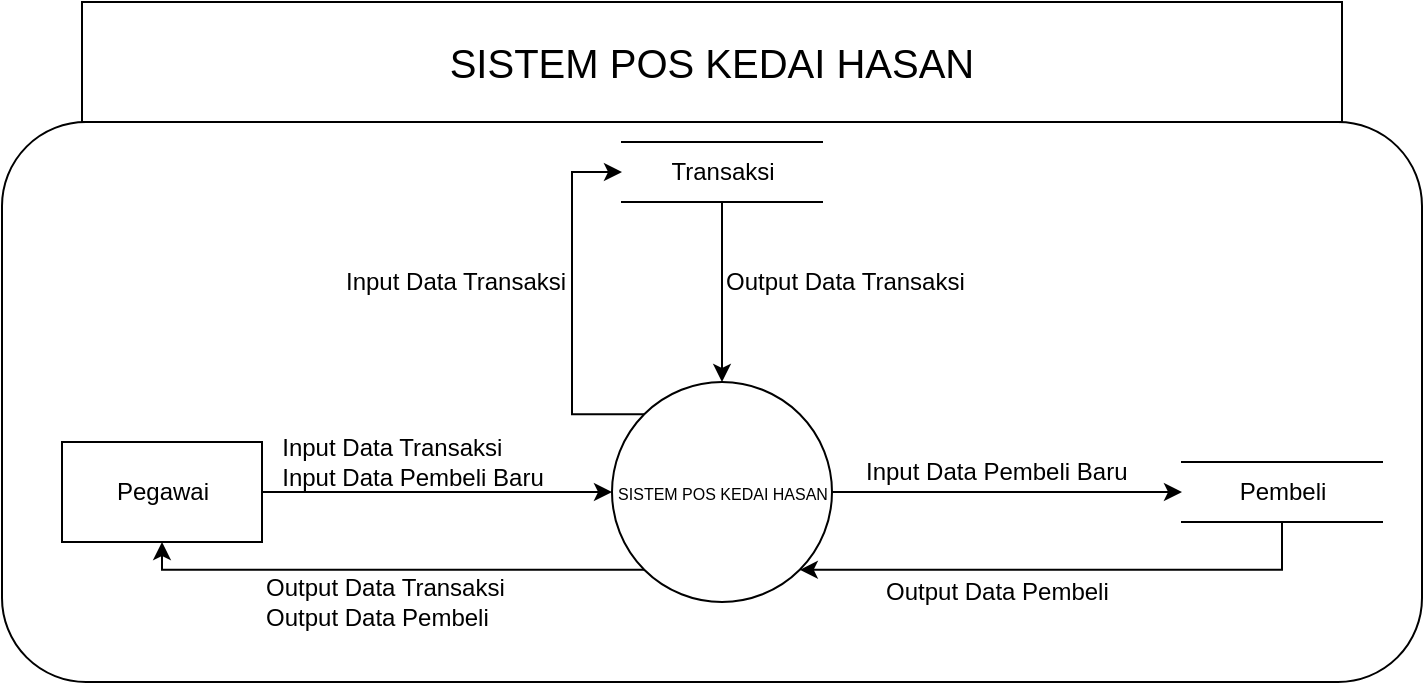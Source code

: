 <mxfile version="18.1.3" type="github">
  <diagram id="mB7NIjY41AJw3-a7w4q8" name="Page-1">
    <mxGraphModel dx="868" dy="385" grid="1" gridSize="10" guides="1" tooltips="1" connect="1" arrows="1" fold="1" page="1" pageScale="1" pageWidth="827" pageHeight="1169" math="0" shadow="0">
      <root>
        <mxCell id="0" />
        <mxCell id="1" parent="0" />
        <mxCell id="NaWRQC0jXDxwDUXHI0bC-23" value="" style="rounded=1;whiteSpace=wrap;html=1;fontSize=12;" vertex="1" parent="1">
          <mxGeometry x="50" y="120" width="710" height="280" as="geometry" />
        </mxCell>
        <mxCell id="NaWRQC0jXDxwDUXHI0bC-12" style="edgeStyle=orthogonalEdgeStyle;rounded=0;orthogonalLoop=1;jettySize=auto;html=1;exitX=0;exitY=0;exitDx=0;exitDy=0;entryX=0;entryY=0.5;entryDx=0;entryDy=0;fontSize=8;" edge="1" parent="1" source="NaWRQC0jXDxwDUXHI0bC-2" target="NaWRQC0jXDxwDUXHI0bC-4">
          <mxGeometry relative="1" as="geometry">
            <Array as="points">
              <mxPoint x="335" y="266" />
              <mxPoint x="335" y="145" />
            </Array>
          </mxGeometry>
        </mxCell>
        <mxCell id="NaWRQC0jXDxwDUXHI0bC-14" style="edgeStyle=orthogonalEdgeStyle;rounded=0;orthogonalLoop=1;jettySize=auto;html=1;exitX=1;exitY=0.5;exitDx=0;exitDy=0;entryX=0;entryY=0.5;entryDx=0;entryDy=0;fontSize=8;" edge="1" parent="1" source="NaWRQC0jXDxwDUXHI0bC-2" target="NaWRQC0jXDxwDUXHI0bC-5">
          <mxGeometry relative="1" as="geometry" />
        </mxCell>
        <mxCell id="NaWRQC0jXDxwDUXHI0bC-16" style="edgeStyle=orthogonalEdgeStyle;rounded=0;orthogonalLoop=1;jettySize=auto;html=1;exitX=0;exitY=1;exitDx=0;exitDy=0;entryX=0.5;entryY=1;entryDx=0;entryDy=0;fontSize=8;" edge="1" parent="1" source="NaWRQC0jXDxwDUXHI0bC-2" target="NaWRQC0jXDxwDUXHI0bC-3">
          <mxGeometry relative="1" as="geometry">
            <Array as="points">
              <mxPoint x="130" y="344" />
            </Array>
          </mxGeometry>
        </mxCell>
        <mxCell id="NaWRQC0jXDxwDUXHI0bC-2" value="&lt;div style=&quot;&quot;&gt;&lt;span style=&quot;background-color: initial;&quot;&gt;&lt;font style=&quot;font-size: 8px;&quot;&gt;SISTEM POS KEDAI HASAN&lt;/font&gt;&lt;/span&gt;&lt;/div&gt;" style="shape=ellipse;html=1;dashed=0;whitespace=wrap;aspect=fixed;perimeter=ellipsePerimeter;align=center;" vertex="1" parent="1">
          <mxGeometry x="355" y="250" width="110" height="110" as="geometry" />
        </mxCell>
        <mxCell id="NaWRQC0jXDxwDUXHI0bC-15" style="edgeStyle=orthogonalEdgeStyle;rounded=0;orthogonalLoop=1;jettySize=auto;html=1;exitX=1;exitY=0.5;exitDx=0;exitDy=0;entryX=0;entryY=0.5;entryDx=0;entryDy=0;fontSize=8;" edge="1" parent="1" source="NaWRQC0jXDxwDUXHI0bC-3" target="NaWRQC0jXDxwDUXHI0bC-2">
          <mxGeometry relative="1" as="geometry" />
        </mxCell>
        <mxCell id="NaWRQC0jXDxwDUXHI0bC-3" value="Pegawai" style="html=1;dashed=0;whitespace=wrap;" vertex="1" parent="1">
          <mxGeometry x="80" y="280" width="100" height="50" as="geometry" />
        </mxCell>
        <mxCell id="NaWRQC0jXDxwDUXHI0bC-13" style="edgeStyle=orthogonalEdgeStyle;rounded=0;orthogonalLoop=1;jettySize=auto;html=1;exitX=0.5;exitY=1;exitDx=0;exitDy=0;entryX=0.5;entryY=0;entryDx=0;entryDy=0;fontSize=8;" edge="1" parent="1" source="NaWRQC0jXDxwDUXHI0bC-4" target="NaWRQC0jXDxwDUXHI0bC-2">
          <mxGeometry relative="1" as="geometry">
            <Array as="points" />
          </mxGeometry>
        </mxCell>
        <mxCell id="NaWRQC0jXDxwDUXHI0bC-4" value="Transaksi" style="html=1;dashed=0;whitespace=wrap;shape=partialRectangle;right=0;left=0;" vertex="1" parent="1">
          <mxGeometry x="360" y="130" width="100" height="30" as="geometry" />
        </mxCell>
        <mxCell id="NaWRQC0jXDxwDUXHI0bC-11" style="edgeStyle=orthogonalEdgeStyle;rounded=0;orthogonalLoop=1;jettySize=auto;html=1;exitX=0.5;exitY=1;exitDx=0;exitDy=0;entryX=1;entryY=1;entryDx=0;entryDy=0;fontSize=8;" edge="1" parent="1" source="NaWRQC0jXDxwDUXHI0bC-5" target="NaWRQC0jXDxwDUXHI0bC-2">
          <mxGeometry relative="1" as="geometry" />
        </mxCell>
        <mxCell id="NaWRQC0jXDxwDUXHI0bC-5" value="Pembeli" style="html=1;dashed=0;whitespace=wrap;shape=partialRectangle;right=0;left=0;" vertex="1" parent="1">
          <mxGeometry x="640" y="290" width="100" height="30" as="geometry" />
        </mxCell>
        <mxCell id="NaWRQC0jXDxwDUXHI0bC-17" value="&lt;div style=&quot;text-align: left;&quot;&gt;&lt;span style=&quot;font-size: 12px; background-color: initial;&quot;&gt;Input Data Transaksi&lt;/span&gt;&lt;/div&gt;&lt;font style=&quot;font-size: 12px;&quot;&gt;&lt;div style=&quot;text-align: left;&quot;&gt;&lt;span style=&quot;background-color: initial;&quot;&gt;Input Data Pembeli Baru&lt;/span&gt;&lt;/div&gt;&lt;/font&gt;" style="text;html=1;align=center;verticalAlign=middle;resizable=0;points=[];autosize=1;strokeColor=none;fillColor=none;fontSize=8;" vertex="1" parent="1">
          <mxGeometry x="180" y="275" width="150" height="30" as="geometry" />
        </mxCell>
        <mxCell id="NaWRQC0jXDxwDUXHI0bC-18" value="&lt;div style=&quot;&quot;&gt;&lt;span style=&quot;font-size: 12px; background-color: initial;&quot;&gt;Input Data Transaksi&lt;/span&gt;&lt;/div&gt;" style="text;html=1;align=left;verticalAlign=middle;resizable=0;points=[];autosize=1;strokeColor=none;fillColor=none;fontSize=8;" vertex="1" parent="1">
          <mxGeometry x="220" y="190" width="130" height="20" as="geometry" />
        </mxCell>
        <mxCell id="NaWRQC0jXDxwDUXHI0bC-19" value="&lt;div style=&quot;&quot;&gt;&lt;span style=&quot;font-size: 12px; background-color: initial;&quot;&gt;Input Data Pembeli Baru&lt;/span&gt;&lt;/div&gt;" style="text;html=1;align=left;verticalAlign=middle;resizable=0;points=[];autosize=1;strokeColor=none;fillColor=none;fontSize=8;" vertex="1" parent="1">
          <mxGeometry x="480" y="285" width="150" height="20" as="geometry" />
        </mxCell>
        <mxCell id="NaWRQC0jXDxwDUXHI0bC-20" value="&lt;div style=&quot;&quot;&gt;&lt;span style=&quot;font-size: 12px; background-color: initial;&quot;&gt;Output Data Transaksi&lt;/span&gt;&lt;/div&gt;" style="text;html=1;align=left;verticalAlign=middle;resizable=0;points=[];autosize=1;strokeColor=none;fillColor=none;fontSize=8;" vertex="1" parent="1">
          <mxGeometry x="410" y="190" width="130" height="20" as="geometry" />
        </mxCell>
        <mxCell id="NaWRQC0jXDxwDUXHI0bC-21" value="&lt;div style=&quot;&quot;&gt;&lt;span style=&quot;font-size: 12px; background-color: initial;&quot;&gt;Output Data Pembeli&lt;/span&gt;&lt;/div&gt;" style="text;html=1;align=left;verticalAlign=middle;resizable=0;points=[];autosize=1;strokeColor=none;fillColor=none;fontSize=8;" vertex="1" parent="1">
          <mxGeometry x="490" y="345" width="130" height="20" as="geometry" />
        </mxCell>
        <mxCell id="NaWRQC0jXDxwDUXHI0bC-22" value="&lt;div style=&quot;&quot;&gt;&lt;span style=&quot;font-size: 12px; background-color: initial;&quot;&gt;Output Data Transaksi&lt;/span&gt;&lt;/div&gt;&lt;div style=&quot;&quot;&gt;&lt;span style=&quot;font-size: 12px; background-color: initial;&quot;&gt;Output Data Pembeli&lt;/span&gt;&lt;/div&gt;" style="text;html=1;align=left;verticalAlign=middle;resizable=0;points=[];autosize=1;strokeColor=none;fillColor=none;fontSize=8;" vertex="1" parent="1">
          <mxGeometry x="180" y="345" width="130" height="30" as="geometry" />
        </mxCell>
        <mxCell id="NaWRQC0jXDxwDUXHI0bC-26" value="&lt;font style=&quot;font-size: 20px;&quot;&gt;SISTEM POS KEDAI HASAN&lt;/font&gt;" style="rounded=0;whiteSpace=wrap;html=1;fontSize=12;" vertex="1" parent="1">
          <mxGeometry x="90" y="60" width="630" height="60" as="geometry" />
        </mxCell>
      </root>
    </mxGraphModel>
  </diagram>
</mxfile>
